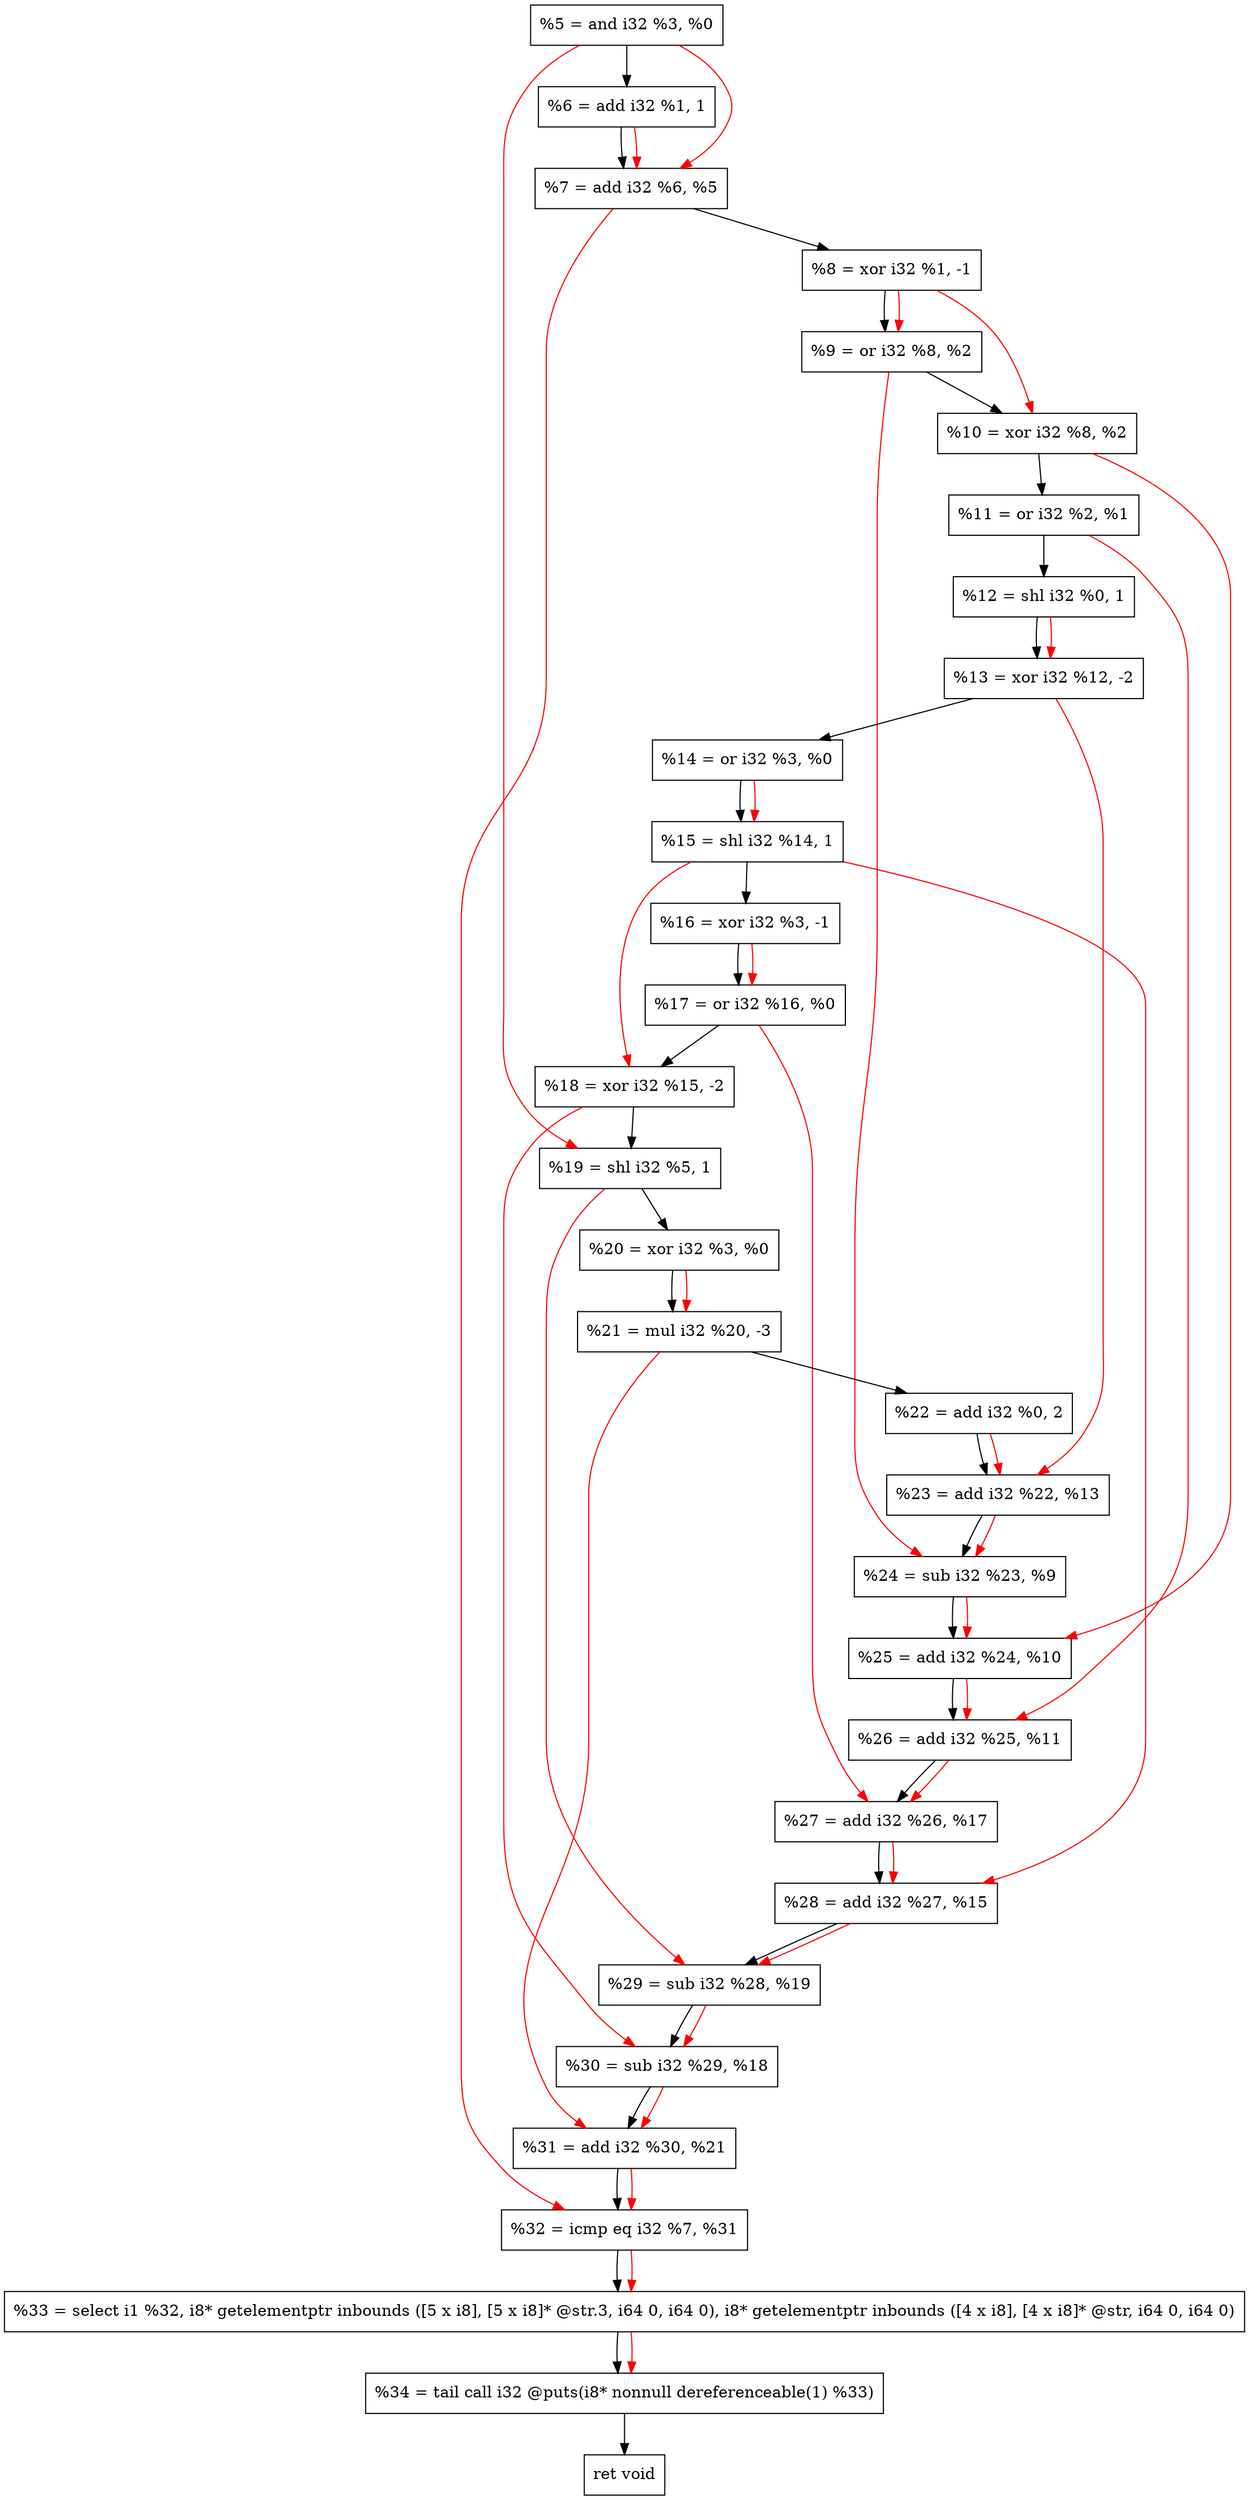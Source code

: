 digraph "DFG for'crackme' function" {
	Node0x229b8c0[shape=record, label="  %5 = and i32 %3, %0"];
	Node0x229bf40[shape=record, label="  %6 = add i32 %1, 1"];
	Node0x229bfb0[shape=record, label="  %7 = add i32 %6, %5"];
	Node0x229c050[shape=record, label="  %8 = xor i32 %1, -1"];
	Node0x229c0c0[shape=record, label="  %9 = or i32 %8, %2"];
	Node0x229c130[shape=record, label="  %10 = xor i32 %8, %2"];
	Node0x229c1a0[shape=record, label="  %11 = or i32 %2, %1"];
	Node0x229c210[shape=record, label="  %12 = shl i32 %0, 1"];
	Node0x229c2b0[shape=record, label="  %13 = xor i32 %12, -2"];
	Node0x229c320[shape=record, label="  %14 = or i32 %3, %0"];
	Node0x229c390[shape=record, label="  %15 = shl i32 %14, 1"];
	Node0x229c400[shape=record, label="  %16 = xor i32 %3, -1"];
	Node0x229c470[shape=record, label="  %17 = or i32 %16, %0"];
	Node0x229c4e0[shape=record, label="  %18 = xor i32 %15, -2"];
	Node0x229c550[shape=record, label="  %19 = shl i32 %5, 1"];
	Node0x229c5c0[shape=record, label="  %20 = xor i32 %3, %0"];
	Node0x229c660[shape=record, label="  %21 = mul i32 %20, -3"];
	Node0x229c700[shape=record, label="  %22 = add i32 %0, 2"];
	Node0x229c770[shape=record, label="  %23 = add i32 %22, %13"];
	Node0x229c7e0[shape=record, label="  %24 = sub i32 %23, %9"];
	Node0x229c850[shape=record, label="  %25 = add i32 %24, %10"];
	Node0x229c8c0[shape=record, label="  %26 = add i32 %25, %11"];
	Node0x229c930[shape=record, label="  %27 = add i32 %26, %17"];
	Node0x229c9a0[shape=record, label="  %28 = add i32 %27, %15"];
	Node0x229ca10[shape=record, label="  %29 = sub i32 %28, %19"];
	Node0x229ca80[shape=record, label="  %30 = sub i32 %29, %18"];
	Node0x229caf0[shape=record, label="  %31 = add i32 %30, %21"];
	Node0x229cb60[shape=record, label="  %32 = icmp eq i32 %7, %31"];
	Node0x223c268[shape=record, label="  %33 = select i1 %32, i8* getelementptr inbounds ([5 x i8], [5 x i8]* @str.3, i64 0, i64 0), i8* getelementptr inbounds ([4 x i8], [4 x i8]* @str, i64 0, i64 0)"];
	Node0x229d210[shape=record, label="  %34 = tail call i32 @puts(i8* nonnull dereferenceable(1) %33)"];
	Node0x229d260[shape=record, label="  ret void"];
	Node0x229b8c0 -> Node0x229bf40;
	Node0x229bf40 -> Node0x229bfb0;
	Node0x229bfb0 -> Node0x229c050;
	Node0x229c050 -> Node0x229c0c0;
	Node0x229c0c0 -> Node0x229c130;
	Node0x229c130 -> Node0x229c1a0;
	Node0x229c1a0 -> Node0x229c210;
	Node0x229c210 -> Node0x229c2b0;
	Node0x229c2b0 -> Node0x229c320;
	Node0x229c320 -> Node0x229c390;
	Node0x229c390 -> Node0x229c400;
	Node0x229c400 -> Node0x229c470;
	Node0x229c470 -> Node0x229c4e0;
	Node0x229c4e0 -> Node0x229c550;
	Node0x229c550 -> Node0x229c5c0;
	Node0x229c5c0 -> Node0x229c660;
	Node0x229c660 -> Node0x229c700;
	Node0x229c700 -> Node0x229c770;
	Node0x229c770 -> Node0x229c7e0;
	Node0x229c7e0 -> Node0x229c850;
	Node0x229c850 -> Node0x229c8c0;
	Node0x229c8c0 -> Node0x229c930;
	Node0x229c930 -> Node0x229c9a0;
	Node0x229c9a0 -> Node0x229ca10;
	Node0x229ca10 -> Node0x229ca80;
	Node0x229ca80 -> Node0x229caf0;
	Node0x229caf0 -> Node0x229cb60;
	Node0x229cb60 -> Node0x223c268;
	Node0x223c268 -> Node0x229d210;
	Node0x229d210 -> Node0x229d260;
edge [color=red]
	Node0x229bf40 -> Node0x229bfb0;
	Node0x229b8c0 -> Node0x229bfb0;
	Node0x229c050 -> Node0x229c0c0;
	Node0x229c050 -> Node0x229c130;
	Node0x229c210 -> Node0x229c2b0;
	Node0x229c320 -> Node0x229c390;
	Node0x229c400 -> Node0x229c470;
	Node0x229c390 -> Node0x229c4e0;
	Node0x229b8c0 -> Node0x229c550;
	Node0x229c5c0 -> Node0x229c660;
	Node0x229c700 -> Node0x229c770;
	Node0x229c2b0 -> Node0x229c770;
	Node0x229c770 -> Node0x229c7e0;
	Node0x229c0c0 -> Node0x229c7e0;
	Node0x229c7e0 -> Node0x229c850;
	Node0x229c130 -> Node0x229c850;
	Node0x229c850 -> Node0x229c8c0;
	Node0x229c1a0 -> Node0x229c8c0;
	Node0x229c8c0 -> Node0x229c930;
	Node0x229c470 -> Node0x229c930;
	Node0x229c930 -> Node0x229c9a0;
	Node0x229c390 -> Node0x229c9a0;
	Node0x229c9a0 -> Node0x229ca10;
	Node0x229c550 -> Node0x229ca10;
	Node0x229ca10 -> Node0x229ca80;
	Node0x229c4e0 -> Node0x229ca80;
	Node0x229ca80 -> Node0x229caf0;
	Node0x229c660 -> Node0x229caf0;
	Node0x229bfb0 -> Node0x229cb60;
	Node0x229caf0 -> Node0x229cb60;
	Node0x229cb60 -> Node0x223c268;
	Node0x223c268 -> Node0x229d210;
}
